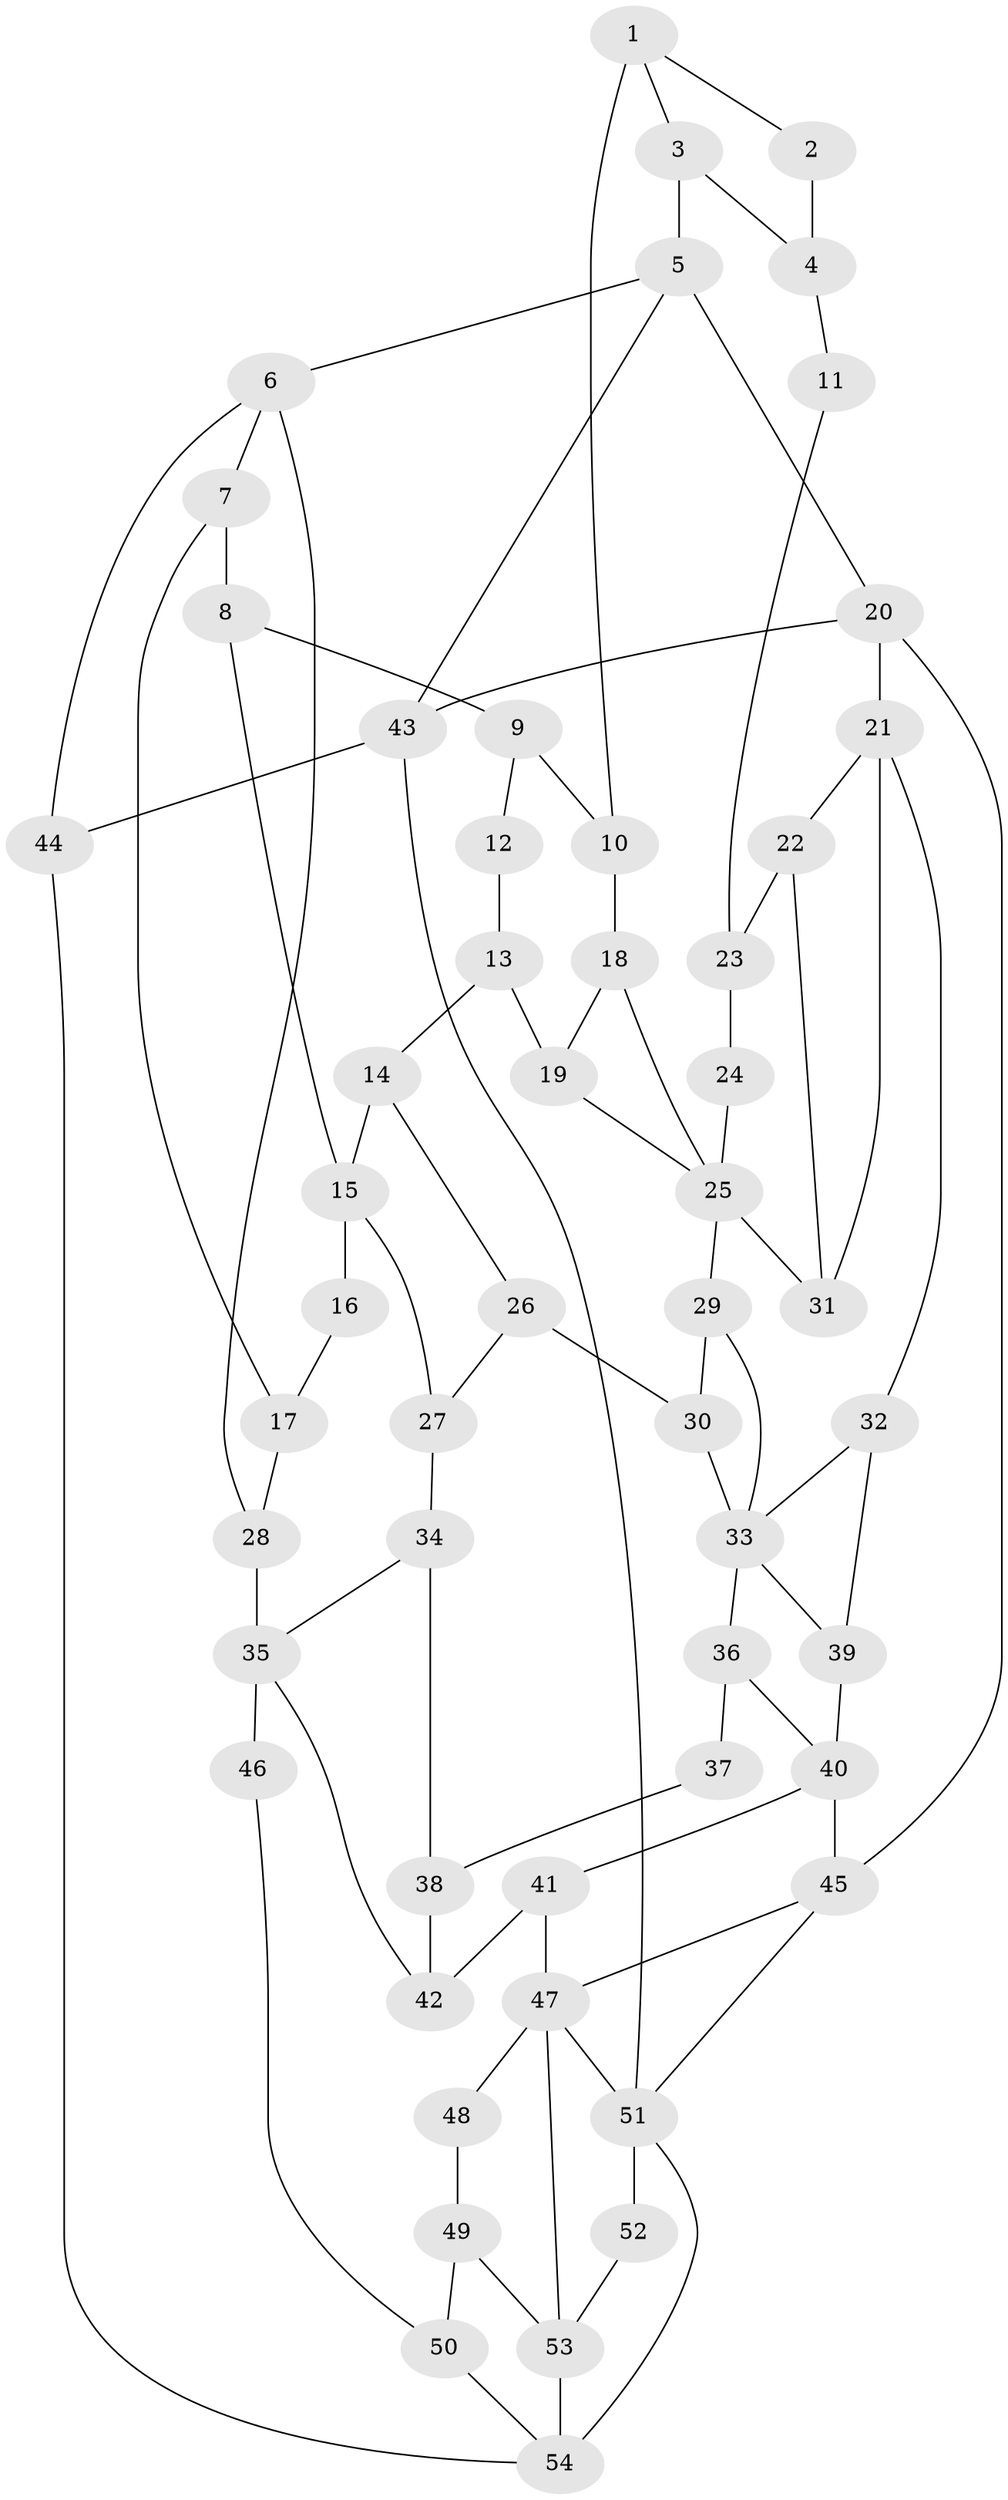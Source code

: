 // original degree distribution, {3: 0.018518518518518517, 4: 0.26851851851851855, 6: 0.25, 5: 0.46296296296296297}
// Generated by graph-tools (version 1.1) at 2025/38/03/09/25 02:38:50]
// undirected, 54 vertices, 86 edges
graph export_dot {
graph [start="1"]
  node [color=gray90,style=filled];
  1;
  2;
  3;
  4;
  5;
  6;
  7;
  8;
  9;
  10;
  11;
  12;
  13;
  14;
  15;
  16;
  17;
  18;
  19;
  20;
  21;
  22;
  23;
  24;
  25;
  26;
  27;
  28;
  29;
  30;
  31;
  32;
  33;
  34;
  35;
  36;
  37;
  38;
  39;
  40;
  41;
  42;
  43;
  44;
  45;
  46;
  47;
  48;
  49;
  50;
  51;
  52;
  53;
  54;
  1 -- 2 [weight=1.0];
  1 -- 3 [weight=1.0];
  1 -- 10 [weight=2.0];
  2 -- 4 [weight=3.0];
  3 -- 4 [weight=1.0];
  3 -- 5 [weight=1.0];
  4 -- 11 [weight=2.0];
  5 -- 6 [weight=1.0];
  5 -- 20 [weight=1.0];
  5 -- 43 [weight=1.0];
  6 -- 7 [weight=1.0];
  6 -- 28 [weight=2.0];
  6 -- 44 [weight=2.0];
  7 -- 8 [weight=1.0];
  7 -- 17 [weight=1.0];
  8 -- 9 [weight=2.0];
  8 -- 15 [weight=2.0];
  9 -- 10 [weight=2.0];
  9 -- 12 [weight=2.0];
  10 -- 18 [weight=1.0];
  11 -- 23 [weight=1.0];
  12 -- 13 [weight=1.0];
  13 -- 14 [weight=1.0];
  13 -- 19 [weight=1.0];
  14 -- 15 [weight=1.0];
  14 -- 26 [weight=1.0];
  15 -- 16 [weight=2.0];
  15 -- 27 [weight=1.0];
  16 -- 17 [weight=2.0];
  17 -- 28 [weight=2.0];
  18 -- 19 [weight=1.0];
  18 -- 25 [weight=1.0];
  19 -- 25 [weight=1.0];
  20 -- 21 [weight=2.0];
  20 -- 43 [weight=1.0];
  20 -- 45 [weight=2.0];
  21 -- 22 [weight=1.0];
  21 -- 31 [weight=1.0];
  21 -- 32 [weight=1.0];
  22 -- 23 [weight=1.0];
  22 -- 31 [weight=1.0];
  23 -- 24 [weight=1.0];
  24 -- 25 [weight=2.0];
  25 -- 29 [weight=1.0];
  25 -- 31 [weight=1.0];
  26 -- 27 [weight=1.0];
  26 -- 30 [weight=1.0];
  27 -- 34 [weight=1.0];
  28 -- 35 [weight=2.0];
  29 -- 30 [weight=1.0];
  29 -- 33 [weight=1.0];
  30 -- 33 [weight=1.0];
  32 -- 33 [weight=1.0];
  32 -- 39 [weight=1.0];
  33 -- 36 [weight=2.0];
  33 -- 39 [weight=1.0];
  34 -- 35 [weight=1.0];
  34 -- 38 [weight=1.0];
  35 -- 42 [weight=1.0];
  35 -- 46 [weight=2.0];
  36 -- 37 [weight=2.0];
  36 -- 40 [weight=1.0];
  37 -- 38 [weight=1.0];
  38 -- 42 [weight=1.0];
  39 -- 40 [weight=1.0];
  40 -- 41 [weight=1.0];
  40 -- 45 [weight=2.0];
  41 -- 42 [weight=1.0];
  41 -- 47 [weight=1.0];
  43 -- 44 [weight=1.0];
  43 -- 51 [weight=1.0];
  44 -- 54 [weight=1.0];
  45 -- 47 [weight=1.0];
  45 -- 51 [weight=1.0];
  46 -- 50 [weight=1.0];
  47 -- 48 [weight=2.0];
  47 -- 51 [weight=1.0];
  47 -- 53 [weight=1.0];
  48 -- 49 [weight=1.0];
  49 -- 50 [weight=1.0];
  49 -- 53 [weight=1.0];
  50 -- 54 [weight=1.0];
  51 -- 52 [weight=1.0];
  51 -- 54 [weight=1.0];
  52 -- 53 [weight=2.0];
  53 -- 54 [weight=2.0];
}
